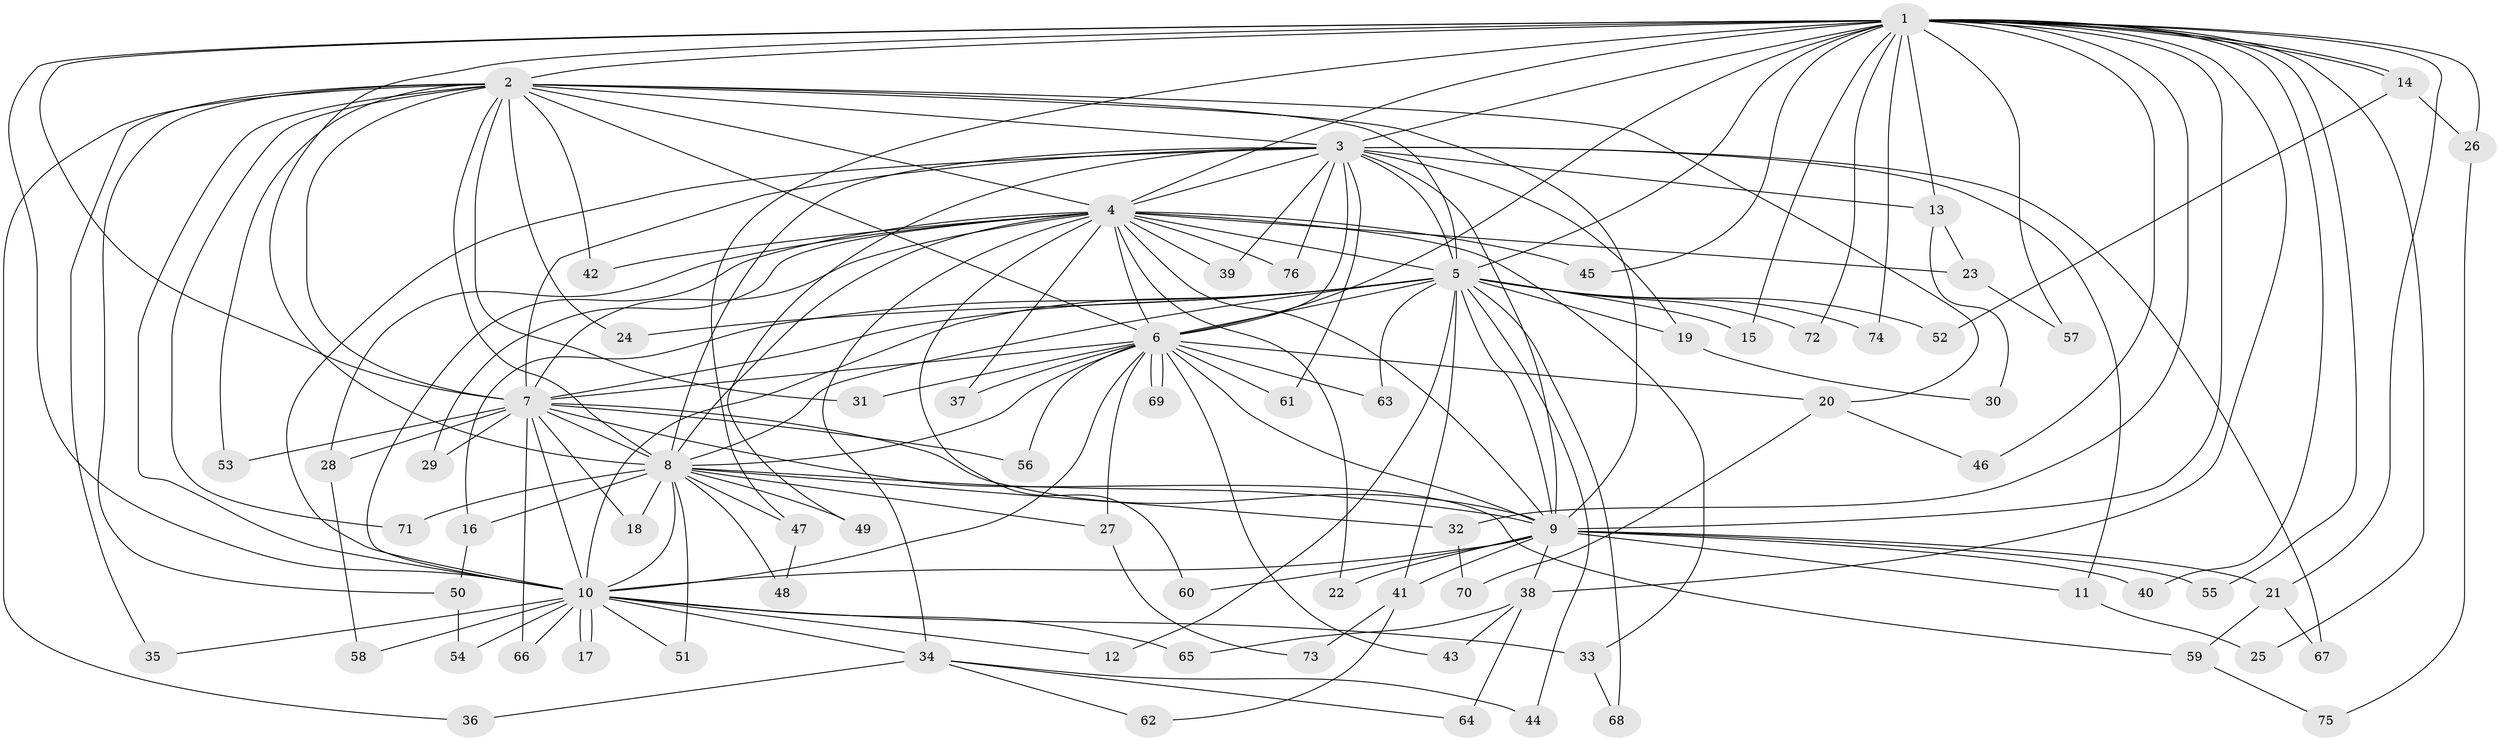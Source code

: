 // coarse degree distribution, {25: 0.02631578947368421, 12: 0.07894736842105263, 14: 0.05263157894736842, 11: 0.02631578947368421, 3: 0.21052631578947367, 2: 0.47368421052631576, 4: 0.07894736842105263, 1: 0.05263157894736842}
// Generated by graph-tools (version 1.1) at 2025/17/03/04/25 18:17:47]
// undirected, 76 vertices, 177 edges
graph export_dot {
graph [start="1"]
  node [color=gray90,style=filled];
  1;
  2;
  3;
  4;
  5;
  6;
  7;
  8;
  9;
  10;
  11;
  12;
  13;
  14;
  15;
  16;
  17;
  18;
  19;
  20;
  21;
  22;
  23;
  24;
  25;
  26;
  27;
  28;
  29;
  30;
  31;
  32;
  33;
  34;
  35;
  36;
  37;
  38;
  39;
  40;
  41;
  42;
  43;
  44;
  45;
  46;
  47;
  48;
  49;
  50;
  51;
  52;
  53;
  54;
  55;
  56;
  57;
  58;
  59;
  60;
  61;
  62;
  63;
  64;
  65;
  66;
  67;
  68;
  69;
  70;
  71;
  72;
  73;
  74;
  75;
  76;
  1 -- 2;
  1 -- 3;
  1 -- 4;
  1 -- 5;
  1 -- 6;
  1 -- 7;
  1 -- 8;
  1 -- 9;
  1 -- 10;
  1 -- 13;
  1 -- 14;
  1 -- 14;
  1 -- 15;
  1 -- 21;
  1 -- 25;
  1 -- 26;
  1 -- 32;
  1 -- 38;
  1 -- 40;
  1 -- 45;
  1 -- 46;
  1 -- 47;
  1 -- 55;
  1 -- 57;
  1 -- 72;
  1 -- 74;
  2 -- 3;
  2 -- 4;
  2 -- 5;
  2 -- 6;
  2 -- 7;
  2 -- 8;
  2 -- 9;
  2 -- 10;
  2 -- 20;
  2 -- 24;
  2 -- 31;
  2 -- 35;
  2 -- 36;
  2 -- 42;
  2 -- 50;
  2 -- 53;
  2 -- 71;
  3 -- 4;
  3 -- 5;
  3 -- 6;
  3 -- 7;
  3 -- 8;
  3 -- 9;
  3 -- 10;
  3 -- 11;
  3 -- 13;
  3 -- 19;
  3 -- 39;
  3 -- 49;
  3 -- 61;
  3 -- 67;
  3 -- 76;
  4 -- 5;
  4 -- 6;
  4 -- 7;
  4 -- 8;
  4 -- 9;
  4 -- 10;
  4 -- 22;
  4 -- 23;
  4 -- 28;
  4 -- 29;
  4 -- 33;
  4 -- 34;
  4 -- 37;
  4 -- 39;
  4 -- 42;
  4 -- 45;
  4 -- 60;
  4 -- 76;
  5 -- 6;
  5 -- 7;
  5 -- 8;
  5 -- 9;
  5 -- 10;
  5 -- 12;
  5 -- 15;
  5 -- 16;
  5 -- 19;
  5 -- 24;
  5 -- 41;
  5 -- 44;
  5 -- 52;
  5 -- 63;
  5 -- 68;
  5 -- 72;
  5 -- 74;
  6 -- 7;
  6 -- 8;
  6 -- 9;
  6 -- 10;
  6 -- 20;
  6 -- 27;
  6 -- 31;
  6 -- 37;
  6 -- 43;
  6 -- 56;
  6 -- 61;
  6 -- 63;
  6 -- 69;
  6 -- 69;
  7 -- 8;
  7 -- 9;
  7 -- 10;
  7 -- 18;
  7 -- 28;
  7 -- 29;
  7 -- 53;
  7 -- 56;
  7 -- 59;
  7 -- 66;
  8 -- 9;
  8 -- 10;
  8 -- 16;
  8 -- 18;
  8 -- 27;
  8 -- 32;
  8 -- 47;
  8 -- 48;
  8 -- 49;
  8 -- 51;
  8 -- 71;
  9 -- 10;
  9 -- 11;
  9 -- 21;
  9 -- 22;
  9 -- 38;
  9 -- 40;
  9 -- 41;
  9 -- 55;
  9 -- 60;
  10 -- 12;
  10 -- 17;
  10 -- 17;
  10 -- 33;
  10 -- 34;
  10 -- 35;
  10 -- 51;
  10 -- 54;
  10 -- 58;
  10 -- 65;
  10 -- 66;
  11 -- 25;
  13 -- 23;
  13 -- 30;
  14 -- 26;
  14 -- 52;
  16 -- 50;
  19 -- 30;
  20 -- 46;
  20 -- 70;
  21 -- 59;
  21 -- 67;
  23 -- 57;
  26 -- 75;
  27 -- 73;
  28 -- 58;
  32 -- 70;
  33 -- 68;
  34 -- 36;
  34 -- 44;
  34 -- 62;
  34 -- 64;
  38 -- 43;
  38 -- 64;
  38 -- 65;
  41 -- 62;
  41 -- 73;
  47 -- 48;
  50 -- 54;
  59 -- 75;
}
